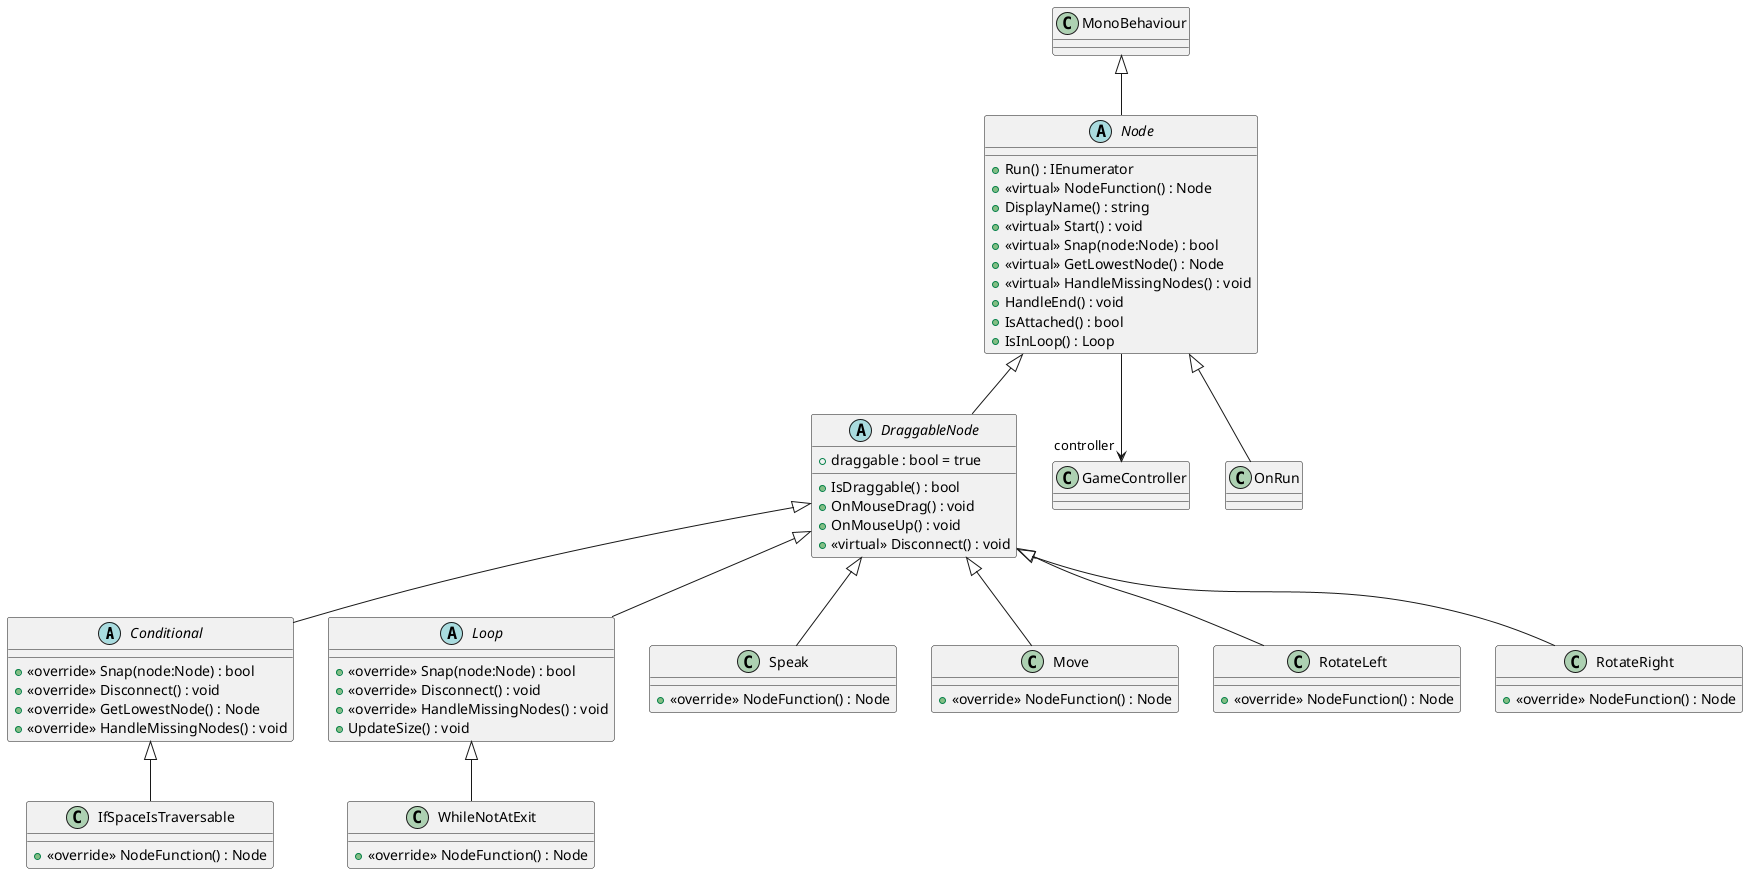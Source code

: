 @startuml Nodes
abstract class Conditional {
    + <<override>> Snap(node:Node) : bool
    + <<override>> Disconnect() : void
    + <<override>> GetLowestNode() : Node
    + <<override>> HandleMissingNodes() : void
}
DraggableNode <|-- Conditional
abstract class DraggableNode {
    + draggable : bool = true
    + IsDraggable() : bool
    + OnMouseDrag() : void
    + OnMouseUp() : void
    + <<virtual>> Disconnect() : void
}
Node <|-- DraggableNode
abstract class Loop {
    + <<override>> Snap(node:Node) : bool
    + <<override>> Disconnect() : void
    + <<override>> HandleMissingNodes() : void
    + UpdateSize() : void
}
DraggableNode <|-- Loop
abstract class Node {
    + Run() : IEnumerator
    + <<virtual>> NodeFunction() : Node
    + DisplayName() : string
    + <<virtual>> Start() : void
    + <<virtual>> Snap(node:Node) : bool
    + <<virtual>> GetLowestNode() : Node
    + <<virtual>> HandleMissingNodes() : void
    + HandleEnd() : void
    + IsAttached() : bool
    + IsInLoop() : Loop
}
MonoBehaviour <|-- Node
Node --> "controller" GameController
class OnRun {
}
Node <|-- OnRun
class Speak {
    + <<override>> NodeFunction() : Node
}
DraggableNode <|-- Speak
class IfSpaceIsTraversable {
    + <<override>> NodeFunction() : Node
}
Conditional <|-- IfSpaceIsTraversable
class WhileNotAtExit {
    + <<override>> NodeFunction() : Node
}
Loop <|-- WhileNotAtExit
class Move {
    + <<override>> NodeFunction() : Node
}
DraggableNode <|-- Move
class RotateLeft {
    + <<override>> NodeFunction() : Node
}
DraggableNode <|-- RotateLeft
class RotateRight {
    + <<override>> NodeFunction() : Node
}
DraggableNode <|-- RotateRight
@enduml
